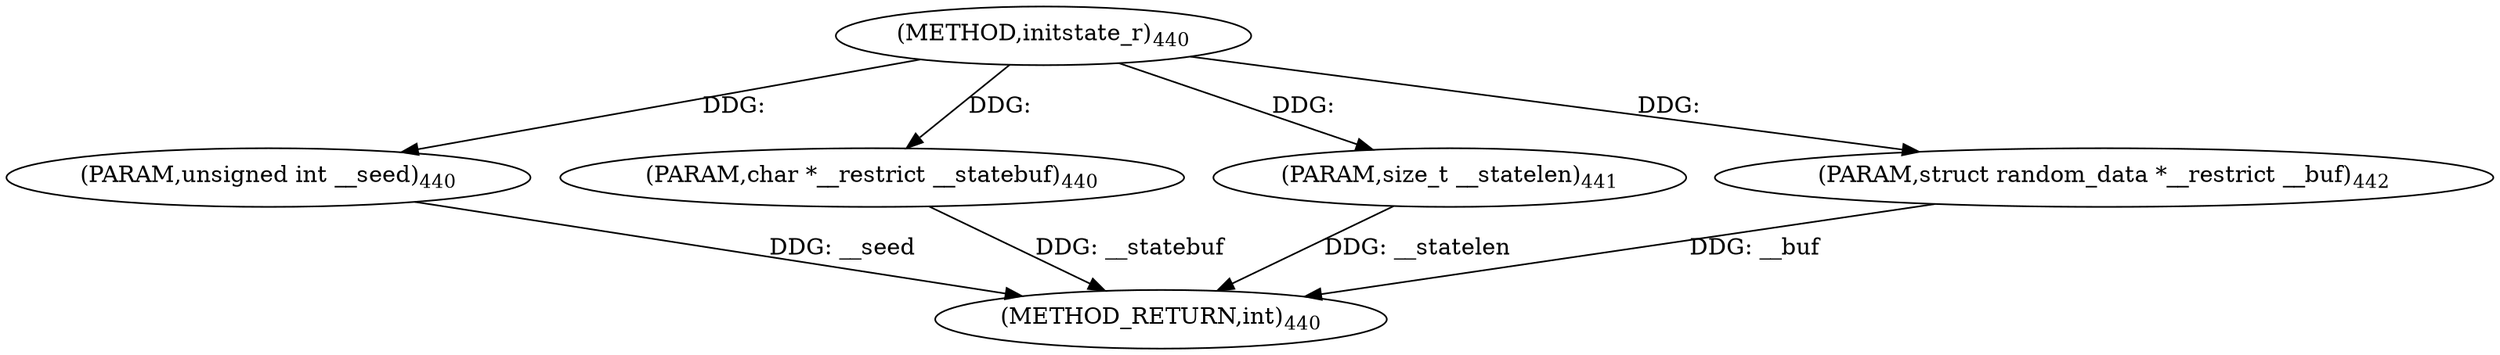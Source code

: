 digraph "initstate_r" {  
"45441" [label = <(METHOD,initstate_r)<SUB>440</SUB>> ]
"45446" [label = <(METHOD_RETURN,int)<SUB>440</SUB>> ]
"45442" [label = <(PARAM,unsigned int __seed)<SUB>440</SUB>> ]
"45443" [label = <(PARAM,char *__restrict __statebuf)<SUB>440</SUB>> ]
"45444" [label = <(PARAM,size_t __statelen)<SUB>441</SUB>> ]
"45445" [label = <(PARAM,struct random_data *__restrict __buf)<SUB>442</SUB>> ]
  "45442" -> "45446"  [ label = "DDG: __seed"] 
  "45443" -> "45446"  [ label = "DDG: __statebuf"] 
  "45444" -> "45446"  [ label = "DDG: __statelen"] 
  "45445" -> "45446"  [ label = "DDG: __buf"] 
  "45441" -> "45442"  [ label = "DDG: "] 
  "45441" -> "45443"  [ label = "DDG: "] 
  "45441" -> "45444"  [ label = "DDG: "] 
  "45441" -> "45445"  [ label = "DDG: "] 
}
